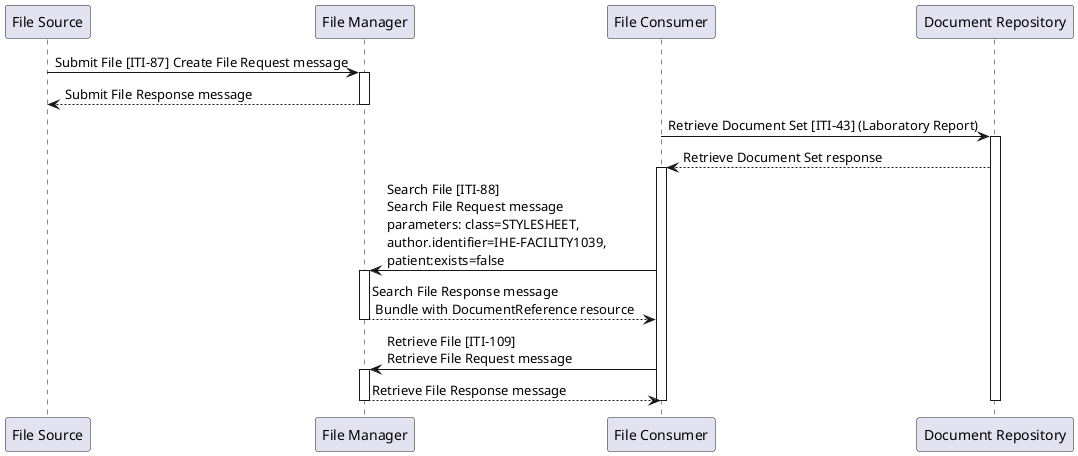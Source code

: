 @startuml
participant "File Source" as 1
participant "File Manager" as 2
participant "File Consumer" as 3
participant "Document Repository" as 4

1->2: Submit File [ITI-87] Create File Request message
activate 2
2-->1: Submit File Response message
deactivate 2

3->4: Retrieve Document Set [ITI-43] (Laboratory Report)
activate 4
4-->3: Retrieve Document Set response
activate 3

3->2: Search File [ITI-88]\nSearch File Request message\nparameters: class=STYLESHEET,\nauthor.identifier=IHE-FACILITY1039,\npatient:exists=false
activate 2
2-->3:Search File Response message\n Bundle with DocumentReference resource
deactivate 2

3->2: Retrieve File [ITI-109]\nRetrieve File Request message
activate 2
2-->3:Retrieve File Response message
deactivate 2
deactivate 3
deactivate 4 

@enduml